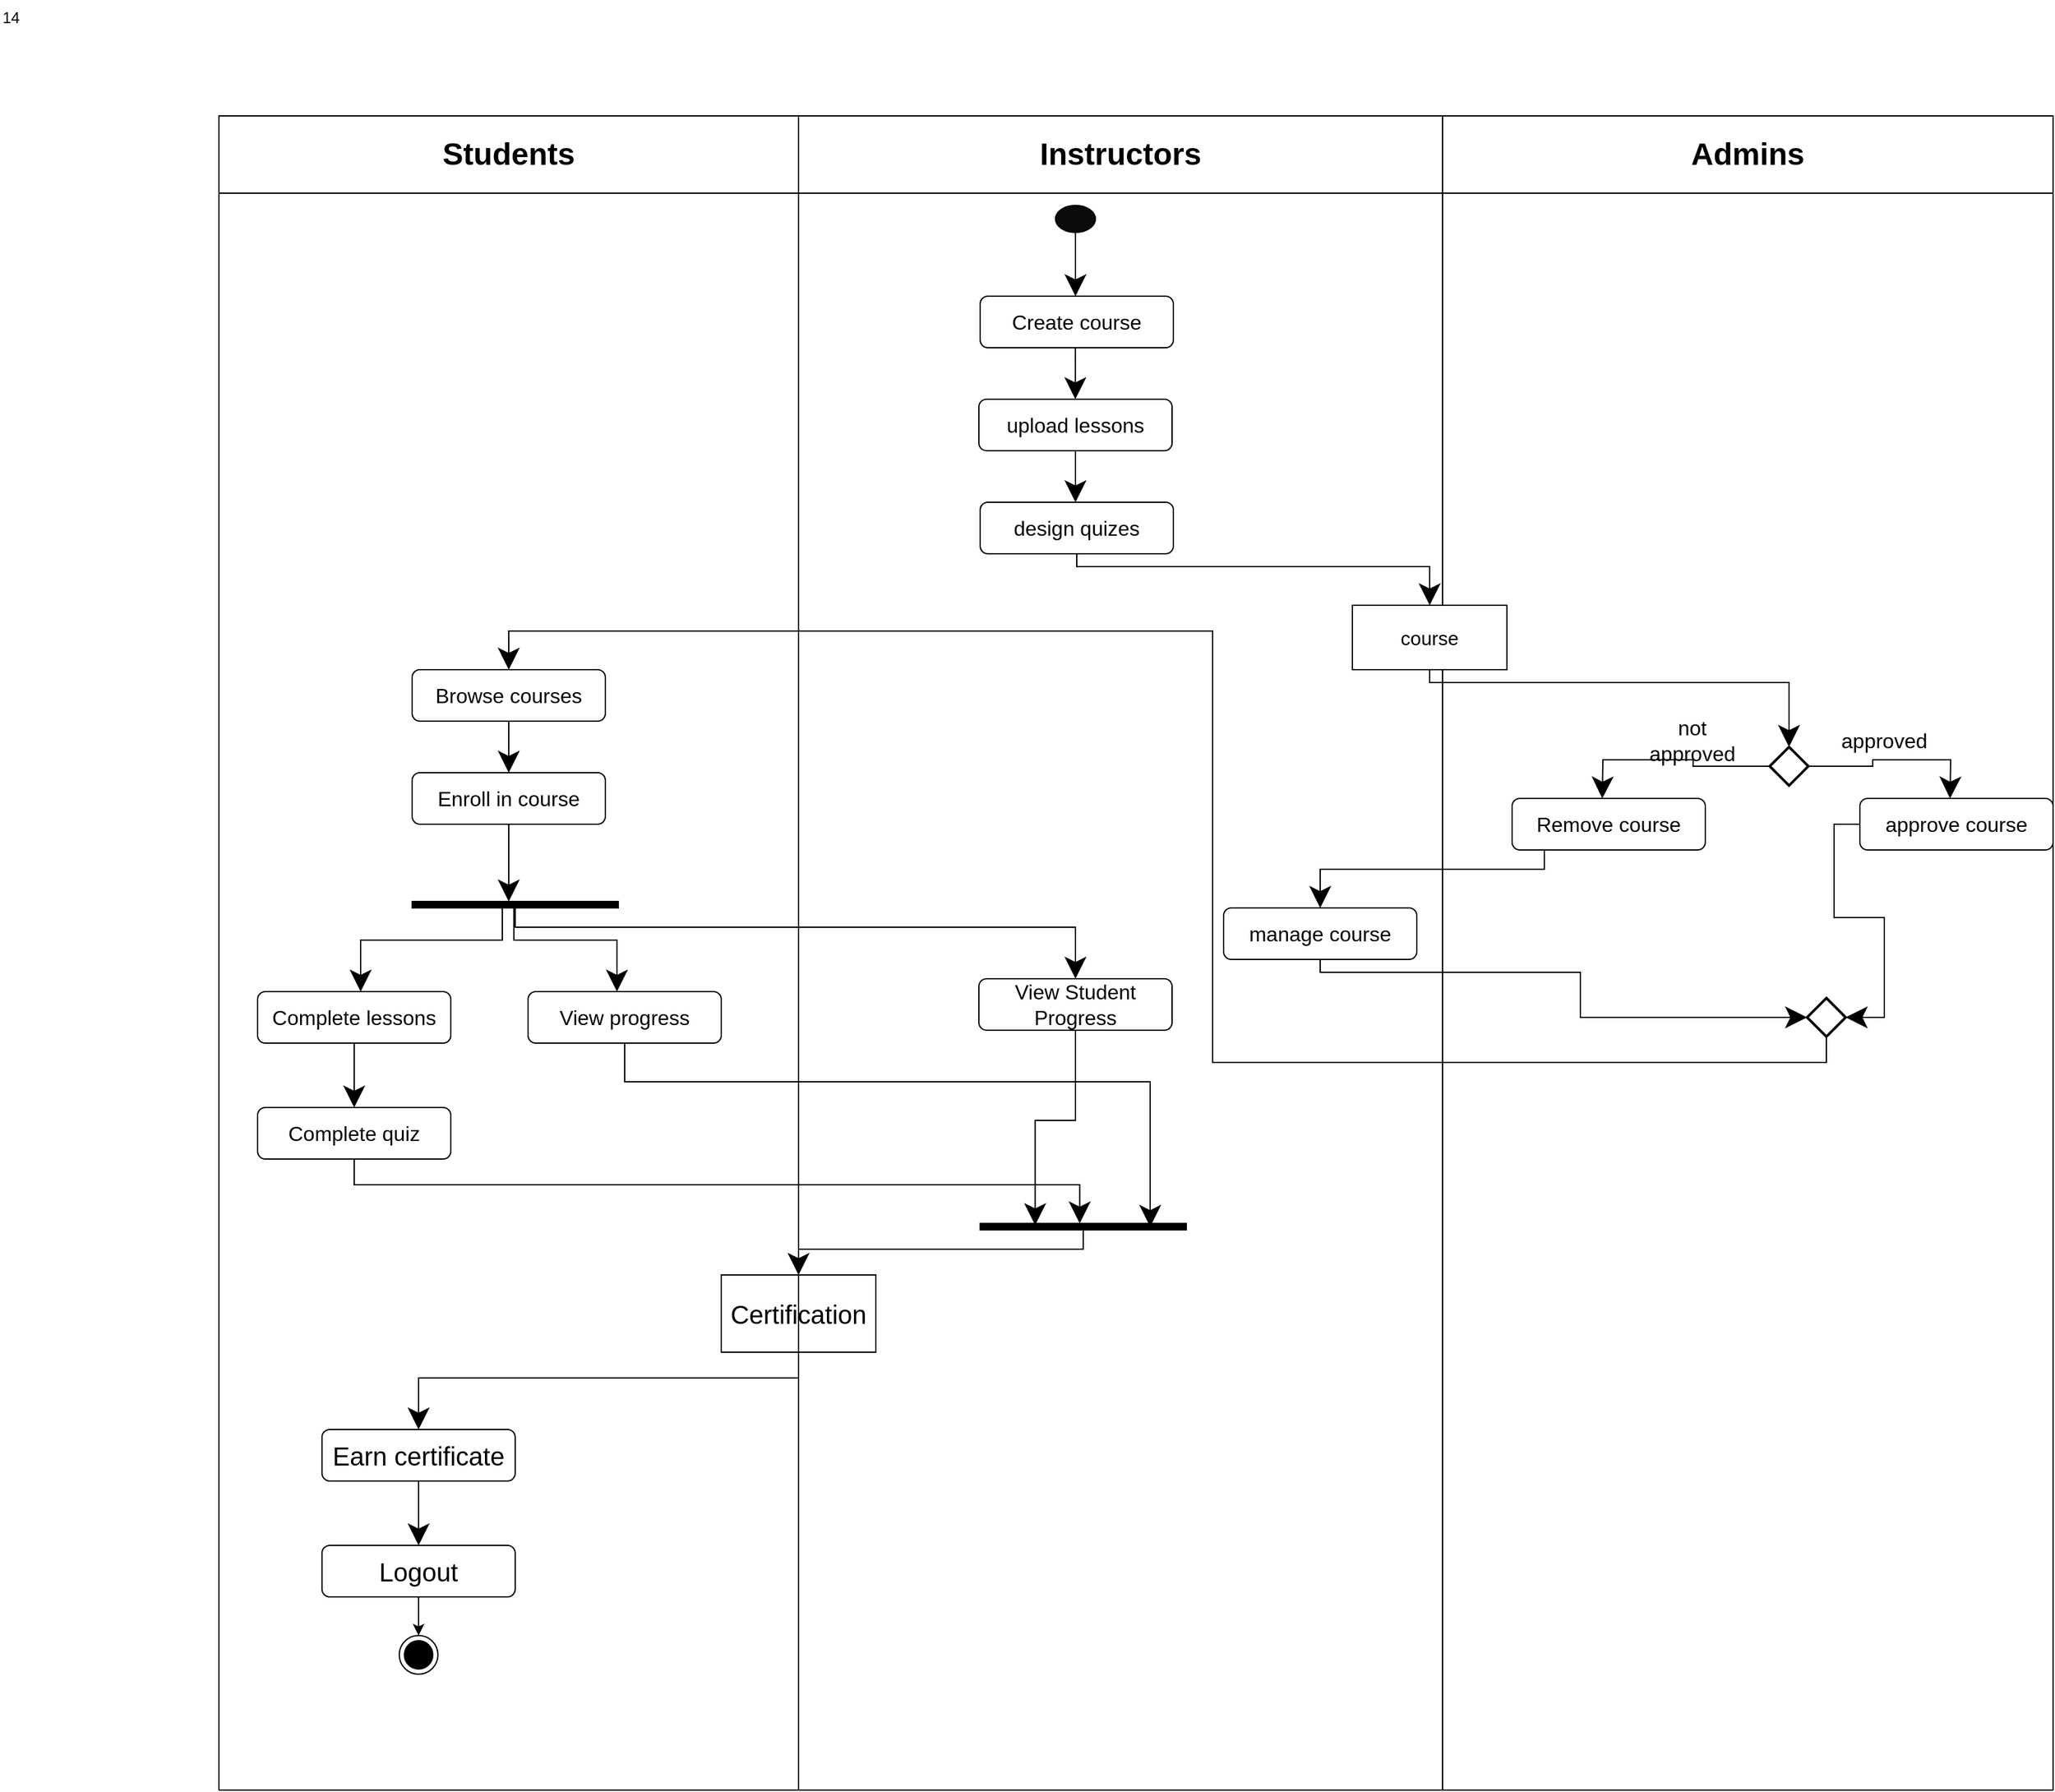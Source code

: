 <mxfile version="28.2.8">
  <diagram name="Page-1" id="bmlLOGbSCOzHtQpdNYYh">
    <mxGraphModel dx="2887" dy="1213" grid="1" gridSize="10" guides="1" tooltips="1" connect="1" arrows="1" fold="1" page="1" pageScale="1" pageWidth="850" pageHeight="1100" math="0" shadow="0">
      <root>
        <mxCell id="0" />
        <mxCell id="1" parent="0" />
        <mxCell id="qZZtPy3C0LAYEEr3sGal-1" value="Instructors" style="swimlane;whiteSpace=wrap;html=1;startSize=60;fontSize=24;" parent="1" vertex="1">
          <mxGeometry x="-220" y="330" width="500" height="1300" as="geometry" />
        </mxCell>
        <mxCell id="qZZtPy3C0LAYEEr3sGal-6" style="edgeStyle=orthogonalEdgeStyle;rounded=0;orthogonalLoop=1;jettySize=auto;html=1;startSize=14;endSize=14;" parent="qZZtPy3C0LAYEEr3sGal-1" source="qZZtPy3C0LAYEEr3sGal-4" edge="1">
          <mxGeometry relative="1" as="geometry">
            <mxPoint x="215" y="140" as="targetPoint" />
          </mxGeometry>
        </mxCell>
        <mxCell id="qZZtPy3C0LAYEEr3sGal-4" value="" style="strokeWidth=2;html=1;shape=mxgraph.flowchart.start_1;whiteSpace=wrap;labelBackgroundColor=none;labelBorderColor=none;textShadow=0;fillColor=light-dark(#0d0c0c, #ff9281);fontColor=#ffffff;strokeColor=light-dark(#080707, #ffacac);" parent="qZZtPy3C0LAYEEr3sGal-1" vertex="1">
          <mxGeometry x="200" y="70" width="30" height="20" as="geometry" />
        </mxCell>
        <mxCell id="qZZtPy3C0LAYEEr3sGal-9" style="edgeStyle=orthogonalEdgeStyle;rounded=0;orthogonalLoop=1;jettySize=auto;html=1;exitX=0.5;exitY=1;exitDx=0;exitDy=0;endSize=14;startSize=14;" parent="qZZtPy3C0LAYEEr3sGal-1" source="qZZtPy3C0LAYEEr3sGal-8" edge="1">
          <mxGeometry relative="1" as="geometry">
            <mxPoint x="214.889" y="220" as="targetPoint" />
          </mxGeometry>
        </mxCell>
        <mxCell id="qZZtPy3C0LAYEEr3sGal-8" value="Create course" style="rounded=1;whiteSpace=wrap;html=1;fontSize=16;" parent="qZZtPy3C0LAYEEr3sGal-1" vertex="1">
          <mxGeometry x="141" y="140" width="150" height="40" as="geometry" />
        </mxCell>
        <mxCell id="qZZtPy3C0LAYEEr3sGal-30" style="edgeStyle=orthogonalEdgeStyle;rounded=0;orthogonalLoop=1;jettySize=auto;html=1;endSize=14;startSize=14;" parent="qZZtPy3C0LAYEEr3sGal-1" source="qZZtPy3C0LAYEEr3sGal-10" edge="1">
          <mxGeometry relative="1" as="geometry">
            <mxPoint x="215.0" y="300.0" as="targetPoint" />
          </mxGeometry>
        </mxCell>
        <mxCell id="qZZtPy3C0LAYEEr3sGal-10" value="upload lessons" style="rounded=1;whiteSpace=wrap;html=1;fontSize=16;" parent="qZZtPy3C0LAYEEr3sGal-1" vertex="1">
          <mxGeometry x="140" y="220" width="150" height="40" as="geometry" />
        </mxCell>
        <mxCell id="qZZtPy3C0LAYEEr3sGal-31" value="design quizes" style="rounded=1;whiteSpace=wrap;html=1;fontSize=16;" parent="qZZtPy3C0LAYEEr3sGal-1" vertex="1">
          <mxGeometry x="141" y="300" width="150" height="40" as="geometry" />
        </mxCell>
        <mxCell id="qZZtPy3C0LAYEEr3sGal-60" value="View Student Progress" style="rounded=1;whiteSpace=wrap;html=1;fontSize=16;" parent="qZZtPy3C0LAYEEr3sGal-1" vertex="1">
          <mxGeometry x="140" y="670" width="150" height="40" as="geometry" />
        </mxCell>
        <mxCell id="qZZtPy3C0LAYEEr3sGal-83" style="edgeStyle=orthogonalEdgeStyle;rounded=0;orthogonalLoop=1;jettySize=auto;html=1;endSize=14;startSize=14;" parent="qZZtPy3C0LAYEEr3sGal-1" source="qZZtPy3C0LAYEEr3sGal-61" edge="1">
          <mxGeometry relative="1" as="geometry">
            <mxPoint y="900" as="targetPoint" />
            <Array as="points">
              <mxPoint x="221" y="880" />
              <mxPoint y="880" />
            </Array>
          </mxGeometry>
        </mxCell>
        <mxCell id="qZZtPy3C0LAYEEr3sGal-61" value="" style="html=1;points=[];perimeter=orthogonalPerimeter;fillColor=strokeColor;direction=south;" parent="qZZtPy3C0LAYEEr3sGal-1" vertex="1">
          <mxGeometry x="141" y="860" width="160" height="5" as="geometry" />
        </mxCell>
        <mxCell id="qZZtPy3C0LAYEEr3sGal-71" style="edgeStyle=orthogonalEdgeStyle;rounded=0;orthogonalLoop=1;jettySize=auto;html=1;entryX=0.267;entryY=0.733;entryDx=0;entryDy=0;entryPerimeter=0;endSize=14;startSize=14;" parent="qZZtPy3C0LAYEEr3sGal-1" source="qZZtPy3C0LAYEEr3sGal-60" target="qZZtPy3C0LAYEEr3sGal-61" edge="1">
          <mxGeometry relative="1" as="geometry" />
        </mxCell>
        <mxCell id="qZZtPy3C0LAYEEr3sGal-74" value="Certification" style="rounded=0;whiteSpace=wrap;html=1;fontSize=20;" parent="qZZtPy3C0LAYEEr3sGal-1" vertex="1">
          <mxGeometry x="-60" y="900" width="120" height="60" as="geometry" />
        </mxCell>
        <mxCell id="qZZtPy3C0LAYEEr3sGal-2" value="Students" style="swimlane;whiteSpace=wrap;html=1;startSize=60;strokeWidth=1;fontSize=24;" parent="1" vertex="1">
          <mxGeometry x="-670" y="330" width="450" height="1300" as="geometry" />
        </mxCell>
        <mxCell id="qZZtPy3C0LAYEEr3sGal-13" style="edgeStyle=orthogonalEdgeStyle;rounded=0;orthogonalLoop=1;jettySize=auto;html=1;endSize=14;startSize=14;" parent="qZZtPy3C0LAYEEr3sGal-2" source="qZZtPy3C0LAYEEr3sGal-12" edge="1">
          <mxGeometry relative="1" as="geometry">
            <mxPoint x="225" y="510" as="targetPoint" />
          </mxGeometry>
        </mxCell>
        <mxCell id="qZZtPy3C0LAYEEr3sGal-12" value="Browse courses" style="rounded=1;whiteSpace=wrap;html=1;fontSize=16;" parent="qZZtPy3C0LAYEEr3sGal-2" vertex="1">
          <mxGeometry x="150" y="430" width="150" height="40" as="geometry" />
        </mxCell>
        <mxCell id="qZZtPy3C0LAYEEr3sGal-43" style="edgeStyle=orthogonalEdgeStyle;rounded=0;orthogonalLoop=1;jettySize=auto;html=1;endSize=14;startSize=14;" parent="qZZtPy3C0LAYEEr3sGal-2" source="qZZtPy3C0LAYEEr3sGal-14" edge="1">
          <mxGeometry relative="1" as="geometry">
            <mxPoint x="225" y="610.0" as="targetPoint" />
          </mxGeometry>
        </mxCell>
        <mxCell id="qZZtPy3C0LAYEEr3sGal-14" value="Enroll in course" style="rounded=1;whiteSpace=wrap;html=1;fontSize=16;" parent="qZZtPy3C0LAYEEr3sGal-2" vertex="1">
          <mxGeometry x="150" y="510" width="150" height="40" as="geometry" />
        </mxCell>
        <mxCell id="qZZtPy3C0LAYEEr3sGal-52" style="edgeStyle=orthogonalEdgeStyle;rounded=0;orthogonalLoop=1;jettySize=auto;html=1;exitX=1.024;exitY=0.572;exitDx=0;exitDy=0;exitPerimeter=0;endSize=14;startSize=14;" parent="qZZtPy3C0LAYEEr3sGal-2" source="qZZtPy3C0LAYEEr3sGal-51" edge="1">
          <mxGeometry relative="1" as="geometry">
            <mxPoint x="110" y="680.0" as="targetPoint" />
            <mxPoint x="220" y="640" as="sourcePoint" />
            <Array as="points">
              <mxPoint x="220" y="615" />
              <mxPoint x="220" y="640" />
              <mxPoint x="110" y="640" />
            </Array>
          </mxGeometry>
        </mxCell>
        <mxCell id="qZZtPy3C0LAYEEr3sGal-53" style="edgeStyle=orthogonalEdgeStyle;rounded=0;orthogonalLoop=1;jettySize=auto;html=1;endSize=14;startSize=14;" parent="qZZtPy3C0LAYEEr3sGal-2" edge="1">
          <mxGeometry relative="1" as="geometry">
            <mxPoint x="309" y="680.0" as="targetPoint" />
            <mxPoint x="229.0" y="615" as="sourcePoint" />
            <Array as="points">
              <mxPoint x="229" y="640" />
              <mxPoint x="309" y="640" />
            </Array>
          </mxGeometry>
        </mxCell>
        <mxCell id="qZZtPy3C0LAYEEr3sGal-51" value="" style="html=1;points=[];perimeter=orthogonalPerimeter;fillColor=strokeColor;direction=south;" parent="qZZtPy3C0LAYEEr3sGal-2" vertex="1">
          <mxGeometry x="150" y="610" width="160" height="5" as="geometry" />
        </mxCell>
        <mxCell id="qZZtPy3C0LAYEEr3sGal-55" value="View progress" style="rounded=1;whiteSpace=wrap;html=1;fontSize=16;" parent="qZZtPy3C0LAYEEr3sGal-2" vertex="1">
          <mxGeometry x="240" y="680" width="150" height="40" as="geometry" />
        </mxCell>
        <mxCell id="qZZtPy3C0LAYEEr3sGal-57" style="edgeStyle=orthogonalEdgeStyle;rounded=0;orthogonalLoop=1;jettySize=auto;html=1;endSize=14;startSize=14;" parent="qZZtPy3C0LAYEEr3sGal-2" source="qZZtPy3C0LAYEEr3sGal-56" edge="1">
          <mxGeometry relative="1" as="geometry">
            <mxPoint x="105" y="770" as="targetPoint" />
          </mxGeometry>
        </mxCell>
        <mxCell id="qZZtPy3C0LAYEEr3sGal-56" value="Complete lessons" style="rounded=1;whiteSpace=wrap;html=1;fontSize=16;" parent="qZZtPy3C0LAYEEr3sGal-2" vertex="1">
          <mxGeometry x="30" y="680" width="150" height="40" as="geometry" />
        </mxCell>
        <mxCell id="qZZtPy3C0LAYEEr3sGal-58" value="Complete quiz" style="rounded=1;whiteSpace=wrap;html=1;fontSize=16;" parent="qZZtPy3C0LAYEEr3sGal-2" vertex="1">
          <mxGeometry x="30" y="770" width="150" height="40" as="geometry" />
        </mxCell>
        <mxCell id="qZZtPy3C0LAYEEr3sGal-79" style="edgeStyle=orthogonalEdgeStyle;rounded=0;orthogonalLoop=1;jettySize=auto;html=1;fontSize=11;endSize=14;startSize=14;" parent="qZZtPy3C0LAYEEr3sGal-2" source="qZZtPy3C0LAYEEr3sGal-77" edge="1">
          <mxGeometry relative="1" as="geometry">
            <mxPoint x="155" y="1110" as="targetPoint" />
          </mxGeometry>
        </mxCell>
        <mxCell id="qZZtPy3C0LAYEEr3sGal-77" value="Earn certificate" style="rounded=1;whiteSpace=wrap;html=1;fontSize=20;" parent="qZZtPy3C0LAYEEr3sGal-2" vertex="1">
          <mxGeometry x="80" y="1020" width="150" height="40" as="geometry" />
        </mxCell>
        <mxCell id="qZZtPy3C0LAYEEr3sGal-80" value="" style="ellipse;html=1;shape=endState;fillColor=strokeColor;" parent="qZZtPy3C0LAYEEr3sGal-2" vertex="1">
          <mxGeometry x="140" y="1180" width="30" height="30" as="geometry" />
        </mxCell>
        <mxCell id="qZZtPy3C0LAYEEr3sGal-82" style="edgeStyle=orthogonalEdgeStyle;rounded=0;orthogonalLoop=1;jettySize=auto;html=1;" parent="qZZtPy3C0LAYEEr3sGal-2" source="qZZtPy3C0LAYEEr3sGal-81" target="qZZtPy3C0LAYEEr3sGal-80" edge="1">
          <mxGeometry relative="1" as="geometry" />
        </mxCell>
        <mxCell id="qZZtPy3C0LAYEEr3sGal-81" value="Logout" style="rounded=1;whiteSpace=wrap;html=1;fontSize=20;" parent="qZZtPy3C0LAYEEr3sGal-2" vertex="1">
          <mxGeometry x="80" y="1110" width="150" height="40" as="geometry" />
        </mxCell>
        <mxCell id="qZZtPy3C0LAYEEr3sGal-3" value="Admins" style="swimlane;whiteSpace=wrap;html=1;startSize=60;fontSize=24;" parent="1" vertex="1">
          <mxGeometry x="280" y="330" width="474" height="1300" as="geometry" />
        </mxCell>
        <mxCell id="pXpPDV203vUSSzM-hKev-2" value="manage course" style="rounded=1;whiteSpace=wrap;html=1;fontSize=16;" vertex="1" parent="qZZtPy3C0LAYEEr3sGal-3">
          <mxGeometry x="-170" y="615" width="150" height="40" as="geometry" />
        </mxCell>
        <mxCell id="qZZtPy3C0LAYEEr3sGal-19" style="edgeStyle=orthogonalEdgeStyle;rounded=0;orthogonalLoop=1;jettySize=auto;html=1;endSize=14;startSize=14;" parent="qZZtPy3C0LAYEEr3sGal-3" source="qZZtPy3C0LAYEEr3sGal-17" edge="1">
          <mxGeometry relative="1" as="geometry">
            <mxPoint x="394.0" y="530.0" as="targetPoint" />
          </mxGeometry>
        </mxCell>
        <mxCell id="qZZtPy3C0LAYEEr3sGal-20" style="edgeStyle=orthogonalEdgeStyle;rounded=0;orthogonalLoop=1;jettySize=auto;html=1;startSize=14;endSize=14;" parent="qZZtPy3C0LAYEEr3sGal-3" source="qZZtPy3C0LAYEEr3sGal-17" edge="1">
          <mxGeometry relative="1" as="geometry">
            <mxPoint x="124.0" y="530.0" as="targetPoint" />
          </mxGeometry>
        </mxCell>
        <mxCell id="qZZtPy3C0LAYEEr3sGal-17" value="" style="rhombus;whiteSpace=wrap;html=1;strokeWidth=2;" parent="qZZtPy3C0LAYEEr3sGal-3" vertex="1">
          <mxGeometry x="254" y="490" width="30" height="30" as="geometry" />
        </mxCell>
        <mxCell id="qZZtPy3C0LAYEEr3sGal-21" value="approved" style="text;html=1;whiteSpace=wrap;strokeColor=none;fillColor=none;align=center;verticalAlign=middle;rounded=0;fontSize=16;strokeWidth=3;" parent="qZZtPy3C0LAYEEr3sGal-3" vertex="1">
          <mxGeometry x="313" y="470" width="60" height="30" as="geometry" />
        </mxCell>
        <mxCell id="qZZtPy3C0LAYEEr3sGal-22" value="not approved" style="text;html=1;whiteSpace=wrap;strokeColor=none;fillColor=none;align=center;verticalAlign=middle;rounded=0;fontSize=16;strokeWidth=3;" parent="qZZtPy3C0LAYEEr3sGal-3" vertex="1">
          <mxGeometry x="164" y="470" width="60" height="30" as="geometry" />
        </mxCell>
        <mxCell id="qZZtPy3C0LAYEEr3sGal-24" value="Remove course" style="rounded=1;whiteSpace=wrap;html=1;fontSize=16;" parent="qZZtPy3C0LAYEEr3sGal-3" vertex="1">
          <mxGeometry x="54" y="530" width="150" height="40" as="geometry" />
        </mxCell>
        <mxCell id="qZZtPy3C0LAYEEr3sGal-38" style="edgeStyle=orthogonalEdgeStyle;rounded=0;orthogonalLoop=1;jettySize=auto;html=1;entryX=1;entryY=0.5;entryDx=0;entryDy=0;startSize=14;endSize=14;" parent="qZZtPy3C0LAYEEr3sGal-3" source="qZZtPy3C0LAYEEr3sGal-23" target="qZZtPy3C0LAYEEr3sGal-27" edge="1">
          <mxGeometry relative="1" as="geometry" />
        </mxCell>
        <mxCell id="qZZtPy3C0LAYEEr3sGal-23" value="approve course" style="rounded=1;whiteSpace=wrap;html=1;fontSize=16;" parent="qZZtPy3C0LAYEEr3sGal-3" vertex="1">
          <mxGeometry x="324" y="530" width="150" height="40" as="geometry" />
        </mxCell>
        <mxCell id="qZZtPy3C0LAYEEr3sGal-27" value="" style="rhombus;whiteSpace=wrap;html=1;strokeWidth=2;" parent="qZZtPy3C0LAYEEr3sGal-3" vertex="1">
          <mxGeometry x="283" y="685" width="30" height="30" as="geometry" />
        </mxCell>
        <mxCell id="pXpPDV203vUSSzM-hKev-3" style="edgeStyle=orthogonalEdgeStyle;rounded=0;orthogonalLoop=1;jettySize=auto;html=1;entryX=0.5;entryY=0;entryDx=0;entryDy=0;startSize=14;endSize=14;" edge="1" parent="qZZtPy3C0LAYEEr3sGal-3" source="qZZtPy3C0LAYEEr3sGal-24" target="pXpPDV203vUSSzM-hKev-2">
          <mxGeometry relative="1" as="geometry">
            <Array as="points">
              <mxPoint x="79" y="585" />
              <mxPoint x="-95" y="585" />
            </Array>
          </mxGeometry>
        </mxCell>
        <mxCell id="pXpPDV203vUSSzM-hKev-4" style="edgeStyle=orthogonalEdgeStyle;rounded=0;orthogonalLoop=1;jettySize=auto;html=1;entryX=0;entryY=0.5;entryDx=0;entryDy=0;startSize=14;endSize=14;" edge="1" parent="qZZtPy3C0LAYEEr3sGal-3" source="pXpPDV203vUSSzM-hKev-2" target="qZZtPy3C0LAYEEr3sGal-27">
          <mxGeometry relative="1" as="geometry">
            <Array as="points">
              <mxPoint x="-95" y="665" />
              <mxPoint x="107" y="665" />
              <mxPoint x="107" y="700" />
            </Array>
          </mxGeometry>
        </mxCell>
        <mxCell id="pXpPDV203vUSSzM-hKev-5" value="course" style="rounded=0;whiteSpace=wrap;html=1;fontSize=15;" vertex="1" parent="qZZtPy3C0LAYEEr3sGal-3">
          <mxGeometry x="-70" y="380" width="120" height="50" as="geometry" />
        </mxCell>
        <mxCell id="pXpPDV203vUSSzM-hKev-15" style="edgeStyle=orthogonalEdgeStyle;rounded=0;orthogonalLoop=1;jettySize=auto;html=1;entryX=0.5;entryY=0;entryDx=0;entryDy=0;startSize=14;endSize=14;" edge="1" parent="qZZtPy3C0LAYEEr3sGal-3" source="pXpPDV203vUSSzM-hKev-5" target="qZZtPy3C0LAYEEr3sGal-17">
          <mxGeometry relative="1" as="geometry">
            <Array as="points">
              <mxPoint x="-10" y="440" />
              <mxPoint x="269" y="440" />
            </Array>
          </mxGeometry>
        </mxCell>
        <mxCell id="qZZtPy3C0LAYEEr3sGal-39" style="edgeStyle=orthogonalEdgeStyle;rounded=0;orthogonalLoop=1;jettySize=auto;html=1;entryX=0.5;entryY=0;entryDx=0;entryDy=0;exitX=0.5;exitY=1;exitDx=0;exitDy=0;startSize=14;endSize=14;" parent="1" source="qZZtPy3C0LAYEEr3sGal-27" target="qZZtPy3C0LAYEEr3sGal-12" edge="1">
          <mxGeometry relative="1" as="geometry">
            <mxPoint x="455" y="940" as="targetPoint" />
          </mxGeometry>
        </mxCell>
        <mxCell id="qZZtPy3C0LAYEEr3sGal-70" style="edgeStyle=orthogonalEdgeStyle;rounded=0;orthogonalLoop=1;jettySize=auto;html=1;entryX=0.533;entryY=0.175;entryDx=0;entryDy=0;entryPerimeter=0;endSize=14;startSize=14;" parent="1" source="qZZtPy3C0LAYEEr3sGal-55" target="qZZtPy3C0LAYEEr3sGal-61" edge="1">
          <mxGeometry relative="1" as="geometry">
            <Array as="points">
              <mxPoint x="-355" y="1080" />
              <mxPoint x="53" y="1080" />
            </Array>
          </mxGeometry>
        </mxCell>
        <mxCell id="qZZtPy3C0LAYEEr3sGal-72" style="edgeStyle=orthogonalEdgeStyle;rounded=0;orthogonalLoop=1;jettySize=auto;html=1;entryX=0;entryY=0.517;entryDx=0;entryDy=0;entryPerimeter=0;endSize=14;startSize=14;" parent="1" source="qZZtPy3C0LAYEEr3sGal-58" target="qZZtPy3C0LAYEEr3sGal-61" edge="1">
          <mxGeometry relative="1" as="geometry">
            <Array as="points">
              <mxPoint x="-565" y="1160" />
              <mxPoint x="-2" y="1160" />
            </Array>
          </mxGeometry>
        </mxCell>
        <mxCell id="qZZtPy3C0LAYEEr3sGal-78" style="edgeStyle=orthogonalEdgeStyle;rounded=0;orthogonalLoop=1;jettySize=auto;html=1;entryX=0.5;entryY=0;entryDx=0;entryDy=0;endSize=14;startSize=14;" parent="1" source="qZZtPy3C0LAYEEr3sGal-74" target="qZZtPy3C0LAYEEr3sGal-77" edge="1">
          <mxGeometry relative="1" as="geometry">
            <Array as="points">
              <mxPoint x="-220" y="1310" />
              <mxPoint x="-515" y="1310" />
            </Array>
          </mxGeometry>
        </mxCell>
        <mxCell id="qZZtPy3C0LAYEEr3sGal-84" value="14" style="text;whiteSpace=wrap;" parent="1" vertex="1">
          <mxGeometry x="-840" y="240" width="50" height="40" as="geometry" />
        </mxCell>
        <mxCell id="qZZtPy3C0LAYEEr3sGal-88" style="edgeStyle=orthogonalEdgeStyle;rounded=0;orthogonalLoop=1;jettySize=auto;html=1;entryX=0.5;entryY=0;entryDx=0;entryDy=0;endSize=14;startSize=14;" parent="1" source="qZZtPy3C0LAYEEr3sGal-51" target="qZZtPy3C0LAYEEr3sGal-60" edge="1">
          <mxGeometry relative="1" as="geometry">
            <Array as="points">
              <mxPoint x="-440" y="960" />
              <mxPoint x="-5" y="960" />
            </Array>
          </mxGeometry>
        </mxCell>
        <mxCell id="pXpPDV203vUSSzM-hKev-14" style="edgeStyle=orthogonalEdgeStyle;rounded=0;orthogonalLoop=1;jettySize=auto;html=1;startSize=14;endSize=14;" edge="1" parent="1" source="qZZtPy3C0LAYEEr3sGal-31" target="pXpPDV203vUSSzM-hKev-5">
          <mxGeometry relative="1" as="geometry">
            <Array as="points">
              <mxPoint x="-4" y="680" />
              <mxPoint x="270" y="680" />
            </Array>
          </mxGeometry>
        </mxCell>
      </root>
    </mxGraphModel>
  </diagram>
</mxfile>
